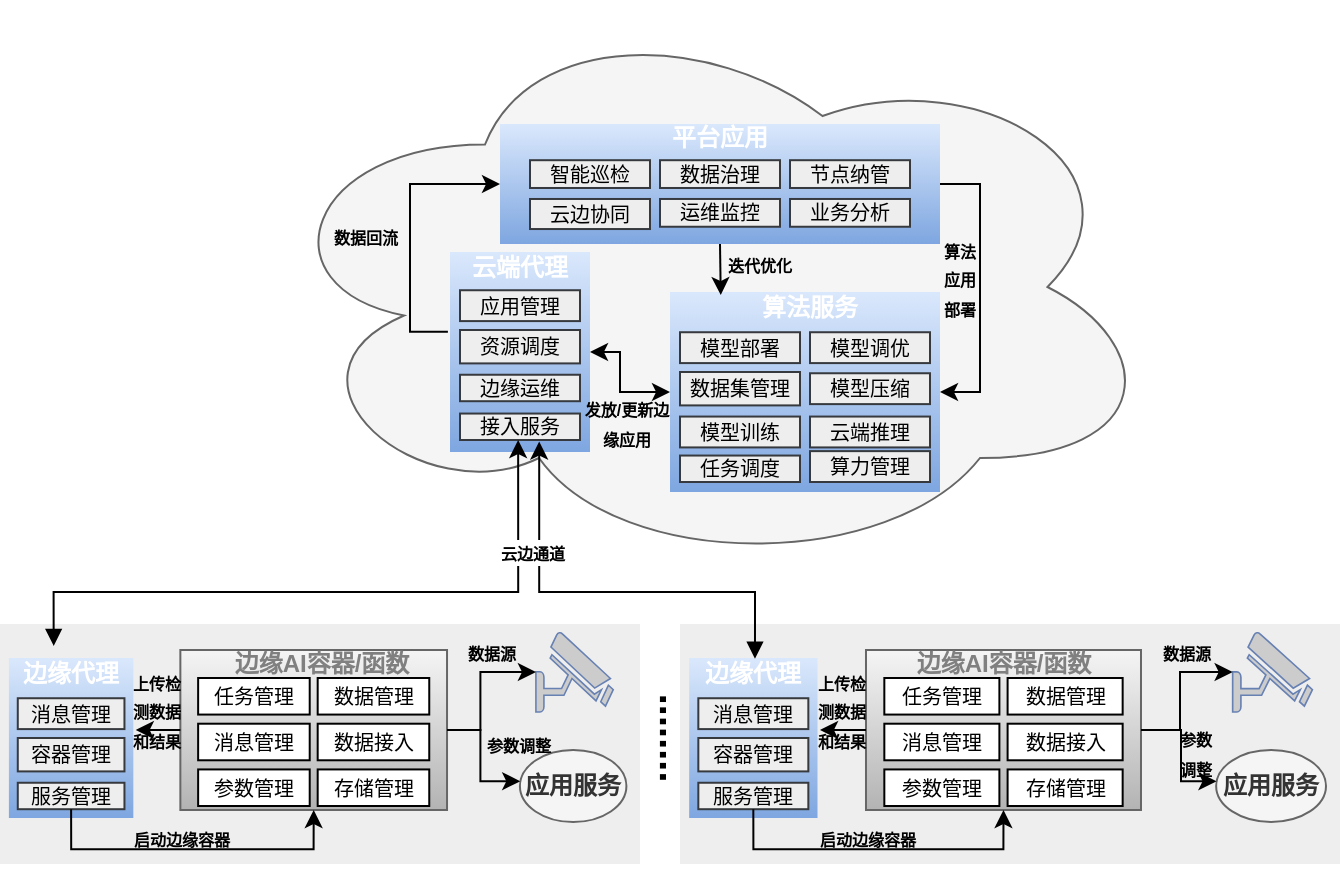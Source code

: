 <mxfile version="22.1.11" type="github">
  <diagram name="云边协同" id="mvZuwORINEIroOkkMkd_">
    <mxGraphModel dx="784" dy="424" grid="1" gridSize="10" guides="1" tooltips="1" connect="1" arrows="1" fold="1" page="1" pageScale="1" pageWidth="827" pageHeight="1169" math="0" shadow="0">
      <root>
        <mxCell id="0" />
        <mxCell id="1" parent="0" />
        <mxCell id="8-yN6vVSBYQKT64G_Klt-4" value="" style="ellipse;shape=cloud;whiteSpace=wrap;html=1;fillColor=#f5f5f5;fontColor=#333333;strokeColor=#666666;" vertex="1" parent="1">
          <mxGeometry x="130" y="175" width="450" height="285" as="geometry" />
        </mxCell>
        <mxCell id="8-yN6vVSBYQKT64G_Klt-104" value="&lt;b&gt;&lt;font style=&quot;font-size: 20px;&quot;&gt;........&lt;/font&gt;&lt;/b&gt;" style="text;html=1;strokeColor=none;fillColor=none;align=center;verticalAlign=middle;whiteSpace=wrap;rounded=0;rotation=-90;" vertex="1" parent="1">
          <mxGeometry x="295" y="528" width="60" height="30" as="geometry" />
        </mxCell>
        <mxCell id="8-yN6vVSBYQKT64G_Klt-110" value="" style="group" vertex="1" connectable="0" parent="1">
          <mxGeometry x="330" y="320" width="150" height="100.004" as="geometry" />
        </mxCell>
        <mxCell id="8-yN6vVSBYQKT64G_Klt-111" value="" style="rounded=0;whiteSpace=wrap;html=1;fillColor=#dae8fc;gradientColor=#7ea6e0;strokeColor=none;container=0;" vertex="1" parent="8-yN6vVSBYQKT64G_Klt-110">
          <mxGeometry x="5" width="135" height="100" as="geometry" />
        </mxCell>
        <mxCell id="8-yN6vVSBYQKT64G_Klt-112" value="&lt;font color=&quot;#ffffff&quot;&gt;&lt;b&gt;算法服务&lt;/b&gt;&lt;/font&gt;" style="rounded=0;whiteSpace=wrap;html=1;strokeColor=none;fillColor=none;container=0;" vertex="1" parent="8-yN6vVSBYQKT64G_Klt-110">
          <mxGeometry x="45" width="60" height="15.121" as="geometry" />
        </mxCell>
        <mxCell id="8-yN6vVSBYQKT64G_Klt-113" value="&lt;span style=&quot;font-size: 10px;&quot;&gt;数据集管理&lt;/span&gt;" style="rounded=0;whiteSpace=wrap;html=1;fillColor=#eeeeee;strokeColor=#36393d;container=0;" vertex="1" parent="8-yN6vVSBYQKT64G_Klt-110">
          <mxGeometry x="10" y="40" width="60" height="16.7" as="geometry" />
        </mxCell>
        <mxCell id="8-yN6vVSBYQKT64G_Klt-115" value="&lt;font style=&quot;font-size: 10px;&quot;&gt;模型部署&lt;/font&gt;" style="rounded=0;whiteSpace=wrap;html=1;fillColor=#eeeeee;strokeColor=#36393d;container=0;" vertex="1" parent="8-yN6vVSBYQKT64G_Klt-110">
          <mxGeometry x="10" y="20.12" width="60" height="15.43" as="geometry" />
        </mxCell>
        <mxCell id="8-yN6vVSBYQKT64G_Klt-116" value="&lt;font style=&quot;font-size: 10px;&quot;&gt;任务调度&lt;/font&gt;" style="rounded=0;whiteSpace=wrap;html=1;fillColor=#eeeeee;strokeColor=#36393d;container=0;" vertex="1" parent="8-yN6vVSBYQKT64G_Klt-110">
          <mxGeometry x="10" y="81.774" width="60" height="13.231" as="geometry" />
        </mxCell>
        <mxCell id="8-yN6vVSBYQKT64G_Klt-117" value="&lt;span style=&quot;font-size: 10px;&quot;&gt;模型调优&lt;/span&gt;" style="rounded=0;whiteSpace=wrap;html=1;fillColor=#eeeeee;strokeColor=#36393d;container=0;" vertex="1" parent="8-yN6vVSBYQKT64G_Klt-110">
          <mxGeometry x="75" y="20.12" width="60" height="15.43" as="geometry" />
        </mxCell>
        <mxCell id="8-yN6vVSBYQKT64G_Klt-118" value="&lt;font style=&quot;font-size: 10px;&quot;&gt;模型压缩&lt;/font&gt;" style="rounded=0;whiteSpace=wrap;html=1;fillColor=#eeeeee;strokeColor=#36393d;container=0;" vertex="1" parent="8-yN6vVSBYQKT64G_Klt-110">
          <mxGeometry x="75" y="40.63" width="60" height="15.43" as="geometry" />
        </mxCell>
        <mxCell id="8-yN6vVSBYQKT64G_Klt-119" value="&lt;font style=&quot;font-size: 10px;&quot;&gt;云端推理&lt;/font&gt;" style="rounded=0;whiteSpace=wrap;html=1;fillColor=#eeeeee;strokeColor=#36393d;container=0;" vertex="1" parent="8-yN6vVSBYQKT64G_Klt-110">
          <mxGeometry x="75" y="62.28" width="60" height="15.43" as="geometry" />
        </mxCell>
        <mxCell id="8-yN6vVSBYQKT64G_Klt-120" value="&lt;span style=&quot;font-size: 10px;&quot;&gt;算力管理&lt;/span&gt;" style="rounded=0;whiteSpace=wrap;html=1;fillColor=#eeeeee;strokeColor=#36393d;container=0;" vertex="1" parent="8-yN6vVSBYQKT64G_Klt-110">
          <mxGeometry x="75" y="79.57" width="60" height="15.43" as="geometry" />
        </mxCell>
        <mxCell id="8-yN6vVSBYQKT64G_Klt-121" value="&lt;font style=&quot;font-size: 10px;&quot;&gt;模型训练&lt;/font&gt;" style="rounded=0;whiteSpace=wrap;html=1;fillColor=#eeeeee;strokeColor=#36393d;container=0;" vertex="1" parent="8-yN6vVSBYQKT64G_Klt-110">
          <mxGeometry x="10" y="62.28" width="60" height="15.43" as="geometry" />
        </mxCell>
        <mxCell id="8-yN6vVSBYQKT64G_Klt-123" value="" style="group" vertex="1" connectable="0" parent="1">
          <mxGeometry x="225" y="300" width="70" height="100" as="geometry" />
        </mxCell>
        <mxCell id="8-yN6vVSBYQKT64G_Klt-44" value="" style="rounded=0;whiteSpace=wrap;html=1;fillColor=#dae8fc;gradientColor=#7ea6e0;strokeColor=none;container=0;" vertex="1" parent="8-yN6vVSBYQKT64G_Klt-123">
          <mxGeometry width="70" height="100" as="geometry" />
        </mxCell>
        <mxCell id="8-yN6vVSBYQKT64G_Klt-45" value="&lt;font color=&quot;#ffffff&quot;&gt;&lt;b&gt;云端代理&lt;/b&gt;&lt;/font&gt;" style="rounded=0;whiteSpace=wrap;html=1;strokeColor=none;fillColor=none;container=0;" vertex="1" parent="8-yN6vVSBYQKT64G_Klt-123">
          <mxGeometry x="5" width="60" height="15.121" as="geometry" />
        </mxCell>
        <mxCell id="8-yN6vVSBYQKT64G_Klt-46" value="&lt;font style=&quot;font-size: 10px;&quot;&gt;资源调度&lt;/font&gt;" style="rounded=0;whiteSpace=wrap;html=1;fillColor=#eeeeee;strokeColor=#36393d;container=0;" vertex="1" parent="8-yN6vVSBYQKT64G_Klt-123">
          <mxGeometry x="5" y="39" width="60" height="16.7" as="geometry" />
        </mxCell>
        <mxCell id="8-yN6vVSBYQKT64G_Klt-47" value="&lt;font style=&quot;font-size: 10px;&quot;&gt;边缘运维&lt;/font&gt;" style="rounded=0;whiteSpace=wrap;html=1;fillColor=#eeeeee;strokeColor=#36393d;container=0;" vertex="1" parent="8-yN6vVSBYQKT64G_Klt-123">
          <mxGeometry x="5" y="61.374" width="60" height="13.231" as="geometry" />
        </mxCell>
        <mxCell id="8-yN6vVSBYQKT64G_Klt-48" value="&lt;font style=&quot;font-size: 10px;&quot;&gt;应用管理&lt;/font&gt;" style="rounded=0;whiteSpace=wrap;html=1;fillColor=#eeeeee;strokeColor=#36393d;container=0;" vertex="1" parent="8-yN6vVSBYQKT64G_Klt-123">
          <mxGeometry x="5" y="19.12" width="60" height="15.43" as="geometry" />
        </mxCell>
        <mxCell id="8-yN6vVSBYQKT64G_Klt-49" value="&lt;font style=&quot;font-size: 10px;&quot;&gt;接入服务&lt;/font&gt;" style="rounded=0;whiteSpace=wrap;html=1;fillColor=#eeeeee;strokeColor=#36393d;container=0;" vertex="1" parent="8-yN6vVSBYQKT64G_Klt-123">
          <mxGeometry x="5" y="80.774" width="60" height="13.231" as="geometry" />
        </mxCell>
        <mxCell id="8-yN6vVSBYQKT64G_Klt-137" value="" style="group;fillColor=#cce5ff;strokeColor=none;" vertex="1" connectable="0" parent="1">
          <mxGeometry x="260" y="236" width="210" height="60" as="geometry" />
        </mxCell>
        <mxCell id="8-yN6vVSBYQKT64G_Klt-125" value="" style="rounded=0;whiteSpace=wrap;html=1;fillColor=#dae8fc;gradientColor=#7ea6e0;strokeColor=none;container=0;" vertex="1" parent="8-yN6vVSBYQKT64G_Klt-137">
          <mxGeometry x="-10" width="220" height="60" as="geometry" />
        </mxCell>
        <mxCell id="8-yN6vVSBYQKT64G_Klt-126" value="&lt;font color=&quot;#ffffff&quot;&gt;&lt;b&gt;平台应用&lt;/b&gt;&lt;/font&gt;" style="rounded=0;whiteSpace=wrap;html=1;strokeColor=none;fillColor=none;container=0;" vertex="1" parent="8-yN6vVSBYQKT64G_Klt-137">
          <mxGeometry x="70" width="60" height="13.608" as="geometry" />
        </mxCell>
        <mxCell id="8-yN6vVSBYQKT64G_Klt-127" value="&lt;span style=&quot;font-size: 10px;&quot;&gt;云边协同&lt;/span&gt;" style="rounded=0;whiteSpace=wrap;html=1;fillColor=#eeeeee;strokeColor=#36393d;container=0;" vertex="1" parent="8-yN6vVSBYQKT64G_Klt-137">
          <mxGeometry x="5" y="37.488" width="60" height="15.029" as="geometry" />
        </mxCell>
        <mxCell id="8-yN6vVSBYQKT64G_Klt-128" value="&lt;font style=&quot;font-size: 10px;&quot;&gt;智能巡检&lt;/font&gt;" style="rounded=0;whiteSpace=wrap;html=1;fillColor=#eeeeee;strokeColor=#36393d;container=0;" vertex="1" parent="8-yN6vVSBYQKT64G_Klt-137">
          <mxGeometry x="5" y="18.107" width="60" height="13.886" as="geometry" />
        </mxCell>
        <mxCell id="8-yN6vVSBYQKT64G_Klt-130" value="&lt;span style=&quot;font-size: 10px;&quot;&gt;数据治理&lt;/span&gt;" style="rounded=0;whiteSpace=wrap;html=1;fillColor=#eeeeee;strokeColor=#36393d;container=0;" vertex="1" parent="8-yN6vVSBYQKT64G_Klt-137">
          <mxGeometry x="70" y="18.107" width="60" height="13.886" as="geometry" />
        </mxCell>
        <mxCell id="8-yN6vVSBYQKT64G_Klt-131" value="&lt;span style=&quot;font-size: 10px;&quot;&gt;运维监控&lt;/span&gt;" style="rounded=0;whiteSpace=wrap;html=1;fillColor=#eeeeee;strokeColor=#36393d;container=0;" vertex="1" parent="8-yN6vVSBYQKT64G_Klt-137">
          <mxGeometry x="70" y="37.485" width="60" height="13.886" as="geometry" />
        </mxCell>
        <mxCell id="8-yN6vVSBYQKT64G_Klt-135" value="&lt;span style=&quot;font-size: 10px;&quot;&gt;节点纳管&lt;/span&gt;" style="rounded=0;whiteSpace=wrap;html=1;fillColor=#eeeeee;strokeColor=#36393d;container=0;" vertex="1" parent="8-yN6vVSBYQKT64G_Klt-137">
          <mxGeometry x="135" y="18.107" width="60" height="13.886" as="geometry" />
        </mxCell>
        <mxCell id="8-yN6vVSBYQKT64G_Klt-136" value="&lt;span style=&quot;font-size: 10px;&quot;&gt;业务分析&lt;/span&gt;" style="rounded=0;whiteSpace=wrap;html=1;fillColor=#eeeeee;strokeColor=#36393d;container=0;" vertex="1" parent="8-yN6vVSBYQKT64G_Klt-137">
          <mxGeometry x="135" y="37.487" width="60" height="13.886" as="geometry" />
        </mxCell>
        <mxCell id="8-yN6vVSBYQKT64G_Klt-141" value="" style="group" vertex="1" connectable="0" parent="1">
          <mxGeometry x="340" y="480" width="330" height="126" as="geometry" />
        </mxCell>
        <mxCell id="8-yN6vVSBYQKT64G_Klt-40" value="" style="rounded=0;whiteSpace=wrap;html=1;fillColor=#eeeeee;strokeColor=none;" vertex="1" parent="8-yN6vVSBYQKT64G_Klt-141">
          <mxGeometry y="6" width="330" height="120" as="geometry" />
        </mxCell>
        <mxCell id="8-yN6vVSBYQKT64G_Klt-21" value="" style="group" vertex="1" connectable="0" parent="8-yN6vVSBYQKT64G_Klt-141">
          <mxGeometry x="92.997" width="230" height="120" as="geometry" />
        </mxCell>
        <mxCell id="8-yN6vVSBYQKT64G_Klt-8" value="" style="fontColor=#0066CC;verticalAlign=top;verticalLabelPosition=bottom;labelPosition=center;align=center;html=1;outlineConnect=0;fillColor=#CCCCCC;strokeColor=#6881B3;gradientColor=none;gradientDirection=north;strokeWidth=2;shape=mxgraph.networks.security_camera;" vertex="1" parent="8-yN6vVSBYQKT64G_Klt-21">
          <mxGeometry x="183.333" y="10" width="39.875" height="40" as="geometry" />
        </mxCell>
        <mxCell id="8-yN6vVSBYQKT64G_Klt-9" value="&lt;b&gt;应用服务&lt;/b&gt;" style="ellipse;whiteSpace=wrap;html=1;fillColor=#f5f5f5;fontColor=#333333;strokeColor=#666666;" vertex="1" parent="8-yN6vVSBYQKT64G_Klt-21">
          <mxGeometry x="175.08" y="69" width="54.92" height="36" as="geometry" />
        </mxCell>
        <mxCell id="8-yN6vVSBYQKT64G_Klt-18" value="" style="group" vertex="1" connectable="0" parent="8-yN6vVSBYQKT64G_Klt-21">
          <mxGeometry y="19" width="137.5" height="80" as="geometry" />
        </mxCell>
        <mxCell id="8-yN6vVSBYQKT64G_Klt-7" value="" style="rounded=0;whiteSpace=wrap;html=1;fillColor=#f5f5f5;strokeColor=#666666;gradientColor=#b3b3b3;" vertex="1" parent="8-yN6vVSBYQKT64G_Klt-18">
          <mxGeometry width="137.5" height="80" as="geometry" />
        </mxCell>
        <mxCell id="8-yN6vVSBYQKT64G_Klt-3" value="&lt;b style=&quot;&quot;&gt;&lt;font color=&quot;#808080&quot;&gt;边缘AI容器/函数&lt;/font&gt;&lt;/b&gt;" style="rounded=0;whiteSpace=wrap;html=1;strokeColor=none;fillColor=none;" vertex="1" parent="8-yN6vVSBYQKT64G_Klt-18">
          <mxGeometry x="22.917" y="2.133" width="91.667" height="10.667" as="geometry" />
        </mxCell>
        <mxCell id="8-yN6vVSBYQKT64G_Klt-17" value="" style="group;fontSize=10;" vertex="1" connectable="0" parent="8-yN6vVSBYQKT64G_Klt-18">
          <mxGeometry x="9.167" y="14" width="119.167" height="64" as="geometry" />
        </mxCell>
        <mxCell id="8-yN6vVSBYQKT64G_Klt-10" value="任务管理" style="rounded=0;whiteSpace=wrap;html=1;fontSize=10;" vertex="1" parent="8-yN6vVSBYQKT64G_Klt-17">
          <mxGeometry width="57.529" height="18.286" as="geometry" />
        </mxCell>
        <mxCell id="8-yN6vVSBYQKT64G_Klt-11" value="数据管理" style="rounded=0;whiteSpace=wrap;html=1;fontSize=10;" vertex="1" parent="8-yN6vVSBYQKT64G_Klt-17">
          <mxGeometry x="61.638" width="57.529" height="18.286" as="geometry" />
        </mxCell>
        <mxCell id="8-yN6vVSBYQKT64G_Klt-13" value="数据接入" style="rounded=0;whiteSpace=wrap;html=1;fontSize=10;" vertex="1" parent="8-yN6vVSBYQKT64G_Klt-17">
          <mxGeometry x="61.638" y="22.857" width="57.529" height="18.286" as="geometry" />
        </mxCell>
        <mxCell id="8-yN6vVSBYQKT64G_Klt-14" value="消息管理" style="rounded=0;whiteSpace=wrap;html=1;fontSize=10;" vertex="1" parent="8-yN6vVSBYQKT64G_Klt-17">
          <mxGeometry y="22.857" width="57.529" height="18.286" as="geometry" />
        </mxCell>
        <mxCell id="8-yN6vVSBYQKT64G_Klt-15" value="参数管理" style="rounded=0;whiteSpace=wrap;html=1;fontSize=10;" vertex="1" parent="8-yN6vVSBYQKT64G_Klt-17">
          <mxGeometry y="45.714" width="57.529" height="18.286" as="geometry" />
        </mxCell>
        <mxCell id="8-yN6vVSBYQKT64G_Klt-16" value="存储管理" style="rounded=0;whiteSpace=wrap;html=1;fontSize=10;" vertex="1" parent="8-yN6vVSBYQKT64G_Klt-17">
          <mxGeometry x="61.638" y="45.714" width="57.529" height="18.286" as="geometry" />
        </mxCell>
        <mxCell id="8-yN6vVSBYQKT64G_Klt-19" style="edgeStyle=orthogonalEdgeStyle;rounded=0;orthogonalLoop=1;jettySize=auto;html=1;exitX=1;exitY=0.5;exitDx=0;exitDy=0;entryX=0;entryY=0.5;entryDx=0;entryDy=0;entryPerimeter=0;" edge="1" parent="8-yN6vVSBYQKT64G_Klt-21" source="8-yN6vVSBYQKT64G_Klt-7" target="8-yN6vVSBYQKT64G_Klt-8">
          <mxGeometry relative="1" as="geometry">
            <Array as="points">
              <mxPoint x="157" y="59" />
              <mxPoint x="157" y="30" />
            </Array>
          </mxGeometry>
        </mxCell>
        <mxCell id="8-yN6vVSBYQKT64G_Klt-20" style="edgeStyle=orthogonalEdgeStyle;rounded=0;orthogonalLoop=1;jettySize=auto;html=1;exitX=1;exitY=0.5;exitDx=0;exitDy=0;entryX=0.003;entryY=0.434;entryDx=0;entryDy=0;entryPerimeter=0;" edge="1" parent="8-yN6vVSBYQKT64G_Klt-21" source="8-yN6vVSBYQKT64G_Klt-7" target="8-yN6vVSBYQKT64G_Klt-9">
          <mxGeometry relative="1" as="geometry" />
        </mxCell>
        <mxCell id="8-yN6vVSBYQKT64G_Klt-22" value="&lt;font style=&quot;font-size: 8px;&quot;&gt;&lt;b&gt;数据源&lt;/b&gt;&lt;/font&gt;" style="text;html=1;strokeColor=none;fillColor=none;align=center;verticalAlign=middle;whiteSpace=wrap;rounded=0;" vertex="1" parent="8-yN6vVSBYQKT64G_Klt-21">
          <mxGeometry x="147.125" y="10" width="27.042" height="20" as="geometry" />
        </mxCell>
        <mxCell id="8-yN6vVSBYQKT64G_Klt-23" value="&lt;font style=&quot;font-size: 8px;&quot;&gt;&lt;b&gt;参数调整&lt;/b&gt;&lt;/font&gt;" style="text;html=1;strokeColor=none;fillColor=none;align=center;verticalAlign=middle;whiteSpace=wrap;rounded=0;" vertex="1" parent="8-yN6vVSBYQKT64G_Klt-21">
          <mxGeometry x="155.833" y="60" width="18.333" height="20" as="geometry" />
        </mxCell>
        <mxCell id="8-yN6vVSBYQKT64G_Klt-138" value="&lt;font size=&quot;1&quot; style=&quot;&quot;&gt;&lt;b style=&quot;font-size: 8px;&quot;&gt;启动边缘容器&lt;/b&gt;&lt;/font&gt;" style="text;html=1;strokeColor=none;fillColor=none;align=center;verticalAlign=middle;whiteSpace=wrap;rounded=0;" vertex="1" parent="8-yN6vVSBYQKT64G_Klt-21">
          <mxGeometry x="-35.997" y="105" width="74" height="15" as="geometry" />
        </mxCell>
        <mxCell id="8-yN6vVSBYQKT64G_Klt-31" value="" style="group" vertex="1" connectable="0" parent="8-yN6vVSBYQKT64G_Klt-141">
          <mxGeometry y="23" width="73.333" height="86" as="geometry" />
        </mxCell>
        <mxCell id="8-yN6vVSBYQKT64G_Klt-24" value="" style="rounded=0;whiteSpace=wrap;html=1;fillColor=#dae8fc;gradientColor=#7ea6e0;strokeColor=none;container=0;" vertex="1" parent="8-yN6vVSBYQKT64G_Klt-31">
          <mxGeometry x="4.583" width="64.167" height="80" as="geometry" />
        </mxCell>
        <mxCell id="8-yN6vVSBYQKT64G_Klt-27" value="&lt;font color=&quot;#ffffff&quot;&gt;&lt;b&gt;边缘代理&lt;/b&gt;&lt;/font&gt;" style="rounded=0;whiteSpace=wrap;html=1;strokeColor=none;fillColor=none;container=0;" vertex="1" parent="8-yN6vVSBYQKT64G_Klt-31">
          <mxGeometry x="9.167" width="55.0" height="15.121" as="geometry" />
        </mxCell>
        <mxCell id="8-yN6vVSBYQKT64G_Klt-32" value="&lt;font style=&quot;font-size: 10px;&quot;&gt;容器管理&lt;/font&gt;" style="rounded=0;whiteSpace=wrap;html=1;fillColor=#eeeeee;strokeColor=#36393d;container=0;" vertex="1" parent="8-yN6vVSBYQKT64G_Klt-31">
          <mxGeometry x="9.167" y="40" width="55.0" height="16.7" as="geometry" />
        </mxCell>
        <mxCell id="8-yN6vVSBYQKT64G_Klt-38" value="&lt;font style=&quot;font-size: 10px;&quot;&gt;服务管理&lt;/font&gt;" style="rounded=0;whiteSpace=wrap;html=1;fillColor=#eeeeee;strokeColor=#36393d;container=0;" vertex="1" parent="8-yN6vVSBYQKT64G_Klt-31">
          <mxGeometry x="9.167" y="62.374" width="55.0" height="13.231" as="geometry" />
        </mxCell>
        <mxCell id="8-yN6vVSBYQKT64G_Klt-28" value="&lt;font style=&quot;font-size: 10px;&quot;&gt;消息管理&lt;/font&gt;" style="rounded=0;whiteSpace=wrap;html=1;fillColor=#eeeeee;strokeColor=#36393d;container=0;" vertex="1" parent="8-yN6vVSBYQKT64G_Klt-31">
          <mxGeometry x="9.167" y="20.12" width="55.0" height="15.43" as="geometry" />
        </mxCell>
        <mxCell id="8-yN6vVSBYQKT64G_Klt-41" style="edgeStyle=orthogonalEdgeStyle;rounded=0;orthogonalLoop=1;jettySize=auto;html=1;exitX=0;exitY=0.5;exitDx=0;exitDy=0;" edge="1" parent="8-yN6vVSBYQKT64G_Klt-141" source="8-yN6vVSBYQKT64G_Klt-7">
          <mxGeometry relative="1" as="geometry">
            <mxPoint x="70" y="59" as="targetPoint" />
          </mxGeometry>
        </mxCell>
        <mxCell id="8-yN6vVSBYQKT64G_Klt-42" style="edgeStyle=orthogonalEdgeStyle;rounded=0;orthogonalLoop=1;jettySize=auto;html=1;exitX=0.5;exitY=1;exitDx=0;exitDy=0;entryX=0.5;entryY=1;entryDx=0;entryDy=0;" edge="1" parent="8-yN6vVSBYQKT64G_Klt-141" source="8-yN6vVSBYQKT64G_Klt-38" target="8-yN6vVSBYQKT64G_Klt-7">
          <mxGeometry relative="1" as="geometry" />
        </mxCell>
        <mxCell id="8-yN6vVSBYQKT64G_Klt-139" value="&lt;font style=&quot;font-size: 8px;&quot;&gt;&lt;b&gt;上传检测数据和结果&lt;/b&gt;&lt;/font&gt;" style="text;html=1;strokeColor=none;fillColor=none;align=center;verticalAlign=middle;whiteSpace=wrap;rounded=0;" vertex="1" parent="8-yN6vVSBYQKT64G_Klt-141">
          <mxGeometry x="66" y="44" width="30" height="10" as="geometry" />
        </mxCell>
        <mxCell id="8-yN6vVSBYQKT64G_Klt-142" value="" style="group" vertex="1" connectable="0" parent="1">
          <mxGeometry y="480" width="320" height="126" as="geometry" />
        </mxCell>
        <mxCell id="8-yN6vVSBYQKT64G_Klt-143" value="" style="rounded=0;whiteSpace=wrap;html=1;fillColor=#eeeeee;strokeColor=none;" vertex="1" parent="8-yN6vVSBYQKT64G_Klt-142">
          <mxGeometry y="6" width="320" height="120" as="geometry" />
        </mxCell>
        <mxCell id="8-yN6vVSBYQKT64G_Klt-144" value="" style="group" vertex="1" connectable="0" parent="8-yN6vVSBYQKT64G_Klt-142">
          <mxGeometry x="90.179" width="223.03" height="120" as="geometry" />
        </mxCell>
        <mxCell id="8-yN6vVSBYQKT64G_Klt-145" value="" style="fontColor=#0066CC;verticalAlign=top;verticalLabelPosition=bottom;labelPosition=center;align=center;html=1;outlineConnect=0;fillColor=#CCCCCC;strokeColor=#6881B3;gradientColor=none;gradientDirection=north;strokeWidth=2;shape=mxgraph.networks.security_camera;" vertex="1" parent="8-yN6vVSBYQKT64G_Klt-144">
          <mxGeometry x="177.778" y="10" width="38.667" height="40" as="geometry" />
        </mxCell>
        <mxCell id="8-yN6vVSBYQKT64G_Klt-146" value="&lt;b&gt;应用服务&lt;/b&gt;" style="ellipse;whiteSpace=wrap;html=1;fillColor=#f5f5f5;fontColor=#333333;strokeColor=#666666;" vertex="1" parent="8-yN6vVSBYQKT64G_Klt-144">
          <mxGeometry x="169.775" y="69" width="53.256" height="36" as="geometry" />
        </mxCell>
        <mxCell id="8-yN6vVSBYQKT64G_Klt-147" value="" style="group" vertex="1" connectable="0" parent="8-yN6vVSBYQKT64G_Klt-144">
          <mxGeometry y="19" width="133.333" height="80" as="geometry" />
        </mxCell>
        <mxCell id="8-yN6vVSBYQKT64G_Klt-148" value="" style="rounded=0;whiteSpace=wrap;html=1;fillColor=#f5f5f5;strokeColor=#666666;gradientColor=#b3b3b3;" vertex="1" parent="8-yN6vVSBYQKT64G_Klt-147">
          <mxGeometry width="133.333" height="80" as="geometry" />
        </mxCell>
        <mxCell id="8-yN6vVSBYQKT64G_Klt-149" value="&lt;b style=&quot;&quot;&gt;&lt;font color=&quot;#808080&quot;&gt;边缘AI容器/函数&lt;/font&gt;&lt;/b&gt;" style="rounded=0;whiteSpace=wrap;html=1;strokeColor=none;fillColor=none;" vertex="1" parent="8-yN6vVSBYQKT64G_Klt-147">
          <mxGeometry x="22.22" y="2.13" width="97.78" height="10.67" as="geometry" />
        </mxCell>
        <mxCell id="8-yN6vVSBYQKT64G_Klt-150" value="" style="group;fontSize=10;" vertex="1" connectable="0" parent="8-yN6vVSBYQKT64G_Klt-147">
          <mxGeometry x="8.889" y="14" width="115.556" height="64" as="geometry" />
        </mxCell>
        <mxCell id="8-yN6vVSBYQKT64G_Klt-151" value="任务管理" style="rounded=0;whiteSpace=wrap;html=1;fontSize=10;" vertex="1" parent="8-yN6vVSBYQKT64G_Klt-150">
          <mxGeometry width="55.785" height="18.286" as="geometry" />
        </mxCell>
        <mxCell id="8-yN6vVSBYQKT64G_Klt-152" value="数据管理" style="rounded=0;whiteSpace=wrap;html=1;fontSize=10;" vertex="1" parent="8-yN6vVSBYQKT64G_Klt-150">
          <mxGeometry x="59.77" width="55.785" height="18.286" as="geometry" />
        </mxCell>
        <mxCell id="8-yN6vVSBYQKT64G_Klt-153" value="数据接入" style="rounded=0;whiteSpace=wrap;html=1;fontSize=10;" vertex="1" parent="8-yN6vVSBYQKT64G_Klt-150">
          <mxGeometry x="59.77" y="22.857" width="55.785" height="18.286" as="geometry" />
        </mxCell>
        <mxCell id="8-yN6vVSBYQKT64G_Klt-154" value="消息管理" style="rounded=0;whiteSpace=wrap;html=1;fontSize=10;" vertex="1" parent="8-yN6vVSBYQKT64G_Klt-150">
          <mxGeometry y="22.857" width="55.785" height="18.286" as="geometry" />
        </mxCell>
        <mxCell id="8-yN6vVSBYQKT64G_Klt-155" value="参数管理" style="rounded=0;whiteSpace=wrap;html=1;fontSize=10;" vertex="1" parent="8-yN6vVSBYQKT64G_Klt-150">
          <mxGeometry y="45.714" width="55.785" height="18.286" as="geometry" />
        </mxCell>
        <mxCell id="8-yN6vVSBYQKT64G_Klt-156" value="存储管理" style="rounded=0;whiteSpace=wrap;html=1;fontSize=10;" vertex="1" parent="8-yN6vVSBYQKT64G_Klt-150">
          <mxGeometry x="59.77" y="45.714" width="55.785" height="18.286" as="geometry" />
        </mxCell>
        <mxCell id="8-yN6vVSBYQKT64G_Klt-157" style="edgeStyle=orthogonalEdgeStyle;rounded=0;orthogonalLoop=1;jettySize=auto;html=1;exitX=1;exitY=0.5;exitDx=0;exitDy=0;entryX=0;entryY=0.5;entryDx=0;entryDy=0;entryPerimeter=0;" edge="1" parent="8-yN6vVSBYQKT64G_Klt-144" source="8-yN6vVSBYQKT64G_Klt-148" target="8-yN6vVSBYQKT64G_Klt-145">
          <mxGeometry relative="1" as="geometry">
            <Array as="points">
              <mxPoint x="150" y="59" />
              <mxPoint x="150" y="30" />
            </Array>
          </mxGeometry>
        </mxCell>
        <mxCell id="8-yN6vVSBYQKT64G_Klt-158" style="edgeStyle=orthogonalEdgeStyle;rounded=0;orthogonalLoop=1;jettySize=auto;html=1;exitX=1;exitY=0.5;exitDx=0;exitDy=0;entryX=0.003;entryY=0.434;entryDx=0;entryDy=0;entryPerimeter=0;" edge="1" parent="8-yN6vVSBYQKT64G_Klt-144" source="8-yN6vVSBYQKT64G_Klt-148" target="8-yN6vVSBYQKT64G_Klt-146">
          <mxGeometry relative="1" as="geometry">
            <Array as="points">
              <mxPoint x="150" y="59" />
              <mxPoint x="150" y="85" />
            </Array>
          </mxGeometry>
        </mxCell>
        <mxCell id="8-yN6vVSBYQKT64G_Klt-159" value="&lt;font style=&quot;font-size: 8px;&quot;&gt;&lt;b&gt;数据源&lt;/b&gt;&lt;/font&gt;" style="text;html=1;strokeColor=none;fillColor=none;align=center;verticalAlign=middle;whiteSpace=wrap;rounded=0;" vertex="1" parent="8-yN6vVSBYQKT64G_Klt-144">
          <mxGeometry x="142.667" y="10" width="26.222" height="20" as="geometry" />
        </mxCell>
        <mxCell id="8-yN6vVSBYQKT64G_Klt-161" value="&lt;font size=&quot;1&quot; style=&quot;&quot;&gt;&lt;b style=&quot;font-size: 8px;&quot;&gt;启动边缘容器&lt;/b&gt;&lt;/font&gt;" style="text;html=1;strokeColor=none;fillColor=none;align=center;verticalAlign=middle;whiteSpace=wrap;rounded=0;" vertex="1" parent="8-yN6vVSBYQKT64G_Klt-144">
          <mxGeometry x="-34.906" y="105" width="71.758" height="15" as="geometry" />
        </mxCell>
        <mxCell id="8-yN6vVSBYQKT64G_Klt-162" value="" style="group" vertex="1" connectable="0" parent="8-yN6vVSBYQKT64G_Klt-142">
          <mxGeometry y="23" width="71.111" height="86" as="geometry" />
        </mxCell>
        <mxCell id="8-yN6vVSBYQKT64G_Klt-163" value="" style="rounded=0;whiteSpace=wrap;html=1;fillColor=#dae8fc;gradientColor=#7ea6e0;strokeColor=none;container=0;" vertex="1" parent="8-yN6vVSBYQKT64G_Klt-162">
          <mxGeometry x="4.444" width="62.222" height="80" as="geometry" />
        </mxCell>
        <mxCell id="8-yN6vVSBYQKT64G_Klt-164" value="&lt;font color=&quot;#ffffff&quot;&gt;&lt;b&gt;边缘代理&lt;/b&gt;&lt;/font&gt;" style="rounded=0;whiteSpace=wrap;html=1;strokeColor=none;fillColor=none;container=0;" vertex="1" parent="8-yN6vVSBYQKT64G_Klt-162">
          <mxGeometry x="8.889" width="53.333" height="15.121" as="geometry" />
        </mxCell>
        <mxCell id="8-yN6vVSBYQKT64G_Klt-165" value="&lt;font style=&quot;font-size: 10px;&quot;&gt;容器管理&lt;/font&gt;" style="rounded=0;whiteSpace=wrap;html=1;fillColor=#eeeeee;strokeColor=#36393d;container=0;" vertex="1" parent="8-yN6vVSBYQKT64G_Klt-162">
          <mxGeometry x="8.889" y="40" width="53.333" height="16.7" as="geometry" />
        </mxCell>
        <mxCell id="8-yN6vVSBYQKT64G_Klt-166" value="&lt;font style=&quot;font-size: 10px;&quot;&gt;服务管理&lt;/font&gt;" style="rounded=0;whiteSpace=wrap;html=1;fillColor=#eeeeee;strokeColor=#36393d;container=0;" vertex="1" parent="8-yN6vVSBYQKT64G_Klt-162">
          <mxGeometry x="8.889" y="62.374" width="53.333" height="13.231" as="geometry" />
        </mxCell>
        <mxCell id="8-yN6vVSBYQKT64G_Klt-167" value="&lt;font style=&quot;font-size: 10px;&quot;&gt;消息管理&lt;/font&gt;" style="rounded=0;whiteSpace=wrap;html=1;fillColor=#eeeeee;strokeColor=#36393d;container=0;" vertex="1" parent="8-yN6vVSBYQKT64G_Klt-162">
          <mxGeometry x="8.889" y="20.12" width="53.333" height="15.43" as="geometry" />
        </mxCell>
        <mxCell id="8-yN6vVSBYQKT64G_Klt-168" style="edgeStyle=orthogonalEdgeStyle;rounded=0;orthogonalLoop=1;jettySize=auto;html=1;exitX=0;exitY=0.5;exitDx=0;exitDy=0;" edge="1" parent="8-yN6vVSBYQKT64G_Klt-142" source="8-yN6vVSBYQKT64G_Klt-148">
          <mxGeometry relative="1" as="geometry">
            <mxPoint x="67.879" y="59" as="targetPoint" />
          </mxGeometry>
        </mxCell>
        <mxCell id="8-yN6vVSBYQKT64G_Klt-169" style="edgeStyle=orthogonalEdgeStyle;rounded=0;orthogonalLoop=1;jettySize=auto;html=1;exitX=0.5;exitY=1;exitDx=0;exitDy=0;entryX=0.5;entryY=1;entryDx=0;entryDy=0;" edge="1" parent="8-yN6vVSBYQKT64G_Klt-142" source="8-yN6vVSBYQKT64G_Klt-166" target="8-yN6vVSBYQKT64G_Klt-148">
          <mxGeometry relative="1" as="geometry" />
        </mxCell>
        <mxCell id="8-yN6vVSBYQKT64G_Klt-170" value="&lt;font style=&quot;font-size: 8px;&quot;&gt;&lt;b&gt;上传检测数据和结果&lt;/b&gt;&lt;/font&gt;" style="text;html=1;strokeColor=none;fillColor=none;align=center;verticalAlign=middle;whiteSpace=wrap;rounded=0;" vertex="1" parent="8-yN6vVSBYQKT64G_Klt-142">
          <mxGeometry x="64" y="44" width="29.091" height="10" as="geometry" />
        </mxCell>
        <mxCell id="8-yN6vVSBYQKT64G_Klt-160" value="&lt;font style=&quot;font-size: 8px;&quot;&gt;&lt;b&gt;参数调整&lt;/b&gt;&lt;/font&gt;" style="text;html=1;strokeColor=none;fillColor=none;align=center;verticalAlign=middle;whiteSpace=wrap;rounded=0;" vertex="1" parent="8-yN6vVSBYQKT64G_Klt-142">
          <mxGeometry x="239.289" y="62.5" width="40.89" height="7" as="geometry" />
        </mxCell>
        <mxCell id="8-yN6vVSBYQKT64G_Klt-171" style="edgeStyle=orthogonalEdgeStyle;rounded=0;orthogonalLoop=1;jettySize=auto;html=1;entryX=0;entryY=0.5;entryDx=0;entryDy=0;exitX=-0.015;exitY=0.399;exitDx=0;exitDy=0;exitPerimeter=0;" edge="1" parent="1" source="8-yN6vVSBYQKT64G_Klt-44" target="8-yN6vVSBYQKT64G_Klt-125">
          <mxGeometry relative="1" as="geometry" />
        </mxCell>
        <mxCell id="8-yN6vVSBYQKT64G_Klt-172" value="&lt;font style=&quot;font-size: 8px;&quot;&gt;&lt;b&gt;数据回流&lt;/b&gt;&lt;/font&gt;" style="text;html=1;strokeColor=none;fillColor=none;align=center;verticalAlign=middle;whiteSpace=wrap;rounded=0;" vertex="1" parent="1">
          <mxGeometry x="163" y="284" width="40" height="16" as="geometry" />
        </mxCell>
        <mxCell id="8-yN6vVSBYQKT64G_Klt-173" style="edgeStyle=orthogonalEdgeStyle;rounded=0;orthogonalLoop=1;jettySize=auto;html=1;entryX=0;entryY=0.5;entryDx=0;entryDy=0;startArrow=classic;startFill=1;" edge="1" parent="1" source="8-yN6vVSBYQKT64G_Klt-44" target="8-yN6vVSBYQKT64G_Klt-111">
          <mxGeometry relative="1" as="geometry">
            <Array as="points">
              <mxPoint x="310" y="350" />
              <mxPoint x="310" y="370" />
            </Array>
          </mxGeometry>
        </mxCell>
        <mxCell id="8-yN6vVSBYQKT64G_Klt-174" style="edgeStyle=orthogonalEdgeStyle;rounded=0;orthogonalLoop=1;jettySize=auto;html=1;exitX=1;exitY=0.5;exitDx=0;exitDy=0;entryX=1;entryY=0.5;entryDx=0;entryDy=0;" edge="1" parent="1" source="8-yN6vVSBYQKT64G_Klt-125" target="8-yN6vVSBYQKT64G_Klt-111">
          <mxGeometry relative="1" as="geometry" />
        </mxCell>
        <mxCell id="8-yN6vVSBYQKT64G_Klt-176" style="edgeStyle=orthogonalEdgeStyle;rounded=0;orthogonalLoop=1;jettySize=auto;html=1;exitX=0.5;exitY=1;exitDx=0;exitDy=0;entryX=0.188;entryY=0.015;entryDx=0;entryDy=0;entryPerimeter=0;" edge="1" parent="1" source="8-yN6vVSBYQKT64G_Klt-125" target="8-yN6vVSBYQKT64G_Klt-111">
          <mxGeometry relative="1" as="geometry" />
        </mxCell>
        <mxCell id="8-yN6vVSBYQKT64G_Klt-177" value="&lt;b&gt;&lt;font style=&quot;font-size: 8px;&quot;&gt;迭代优化&lt;/font&gt;&lt;/b&gt;" style="text;html=1;strokeColor=none;fillColor=none;align=center;verticalAlign=middle;whiteSpace=wrap;rounded=0;" vertex="1" parent="1">
          <mxGeometry x="360" y="296" width="40" height="20" as="geometry" />
        </mxCell>
        <mxCell id="8-yN6vVSBYQKT64G_Klt-178" value="&lt;span style=&quot;font-size: 8px;&quot;&gt;&lt;b&gt;算法应用部署&lt;/b&gt;&lt;/span&gt;" style="text;html=1;strokeColor=none;fillColor=none;align=center;verticalAlign=middle;whiteSpace=wrap;rounded=0;" vertex="1" parent="1">
          <mxGeometry x="470" y="300" width="20" height="26" as="geometry" />
        </mxCell>
        <mxCell id="8-yN6vVSBYQKT64G_Klt-122" style="edgeStyle=orthogonalEdgeStyle;rounded=0;orthogonalLoop=1;jettySize=auto;html=1;exitX=0.515;exitY=0.025;exitDx=0;exitDy=0;startArrow=block;startFill=1;entryX=0.66;entryY=1.057;entryDx=0;entryDy=0;entryPerimeter=0;exitPerimeter=0;" edge="1" parent="1" source="8-yN6vVSBYQKT64G_Klt-27" target="8-yN6vVSBYQKT64G_Klt-49">
          <mxGeometry relative="1" as="geometry">
            <mxPoint x="270" y="400" as="targetPoint" />
            <mxPoint x="356.667" y="484.01" as="sourcePoint" />
            <Array as="points">
              <mxPoint x="378" y="470" />
              <mxPoint x="270" y="470" />
            </Array>
          </mxGeometry>
        </mxCell>
        <mxCell id="8-yN6vVSBYQKT64G_Klt-105" style="edgeStyle=orthogonalEdgeStyle;rounded=0;orthogonalLoop=1;jettySize=auto;html=1;exitX=0.354;exitY=-0.036;exitDx=0;exitDy=0;startArrow=block;startFill=1;exitPerimeter=0;entryX=0.5;entryY=1;entryDx=0;entryDy=0;" edge="1" parent="1">
          <mxGeometry relative="1" as="geometry">
            <mxPoint x="26.839" y="496.946" as="sourcePoint" />
            <mxPoint x="259.07" y="394.004" as="targetPoint" />
            <Array as="points">
              <mxPoint x="27.07" y="470" />
              <mxPoint x="259.07" y="470" />
            </Array>
          </mxGeometry>
        </mxCell>
        <mxCell id="8-yN6vVSBYQKT64G_Klt-107" value="&lt;b&gt;&lt;font style=&quot;font-size: 8px;&quot;&gt;云边通道&lt;/font&gt;&lt;/b&gt;" style="edgeLabel;html=1;align=center;verticalAlign=middle;resizable=0;points=[];" vertex="1" connectable="0" parent="8-yN6vVSBYQKT64G_Klt-105">
          <mxGeometry x="0.28" relative="1" as="geometry">
            <mxPoint x="51" y="-20" as="offset" />
          </mxGeometry>
        </mxCell>
        <mxCell id="8-yN6vVSBYQKT64G_Klt-179" value="&lt;span style=&quot;font-size: 8px;&quot;&gt;&lt;b&gt;发放/更新边缘应用&lt;/b&gt;&lt;/span&gt;" style="text;html=1;strokeColor=none;fillColor=none;align=center;verticalAlign=middle;whiteSpace=wrap;rounded=0;" vertex="1" parent="1">
          <mxGeometry x="291" y="379" width="45" height="12" as="geometry" />
        </mxCell>
      </root>
    </mxGraphModel>
  </diagram>
</mxfile>
